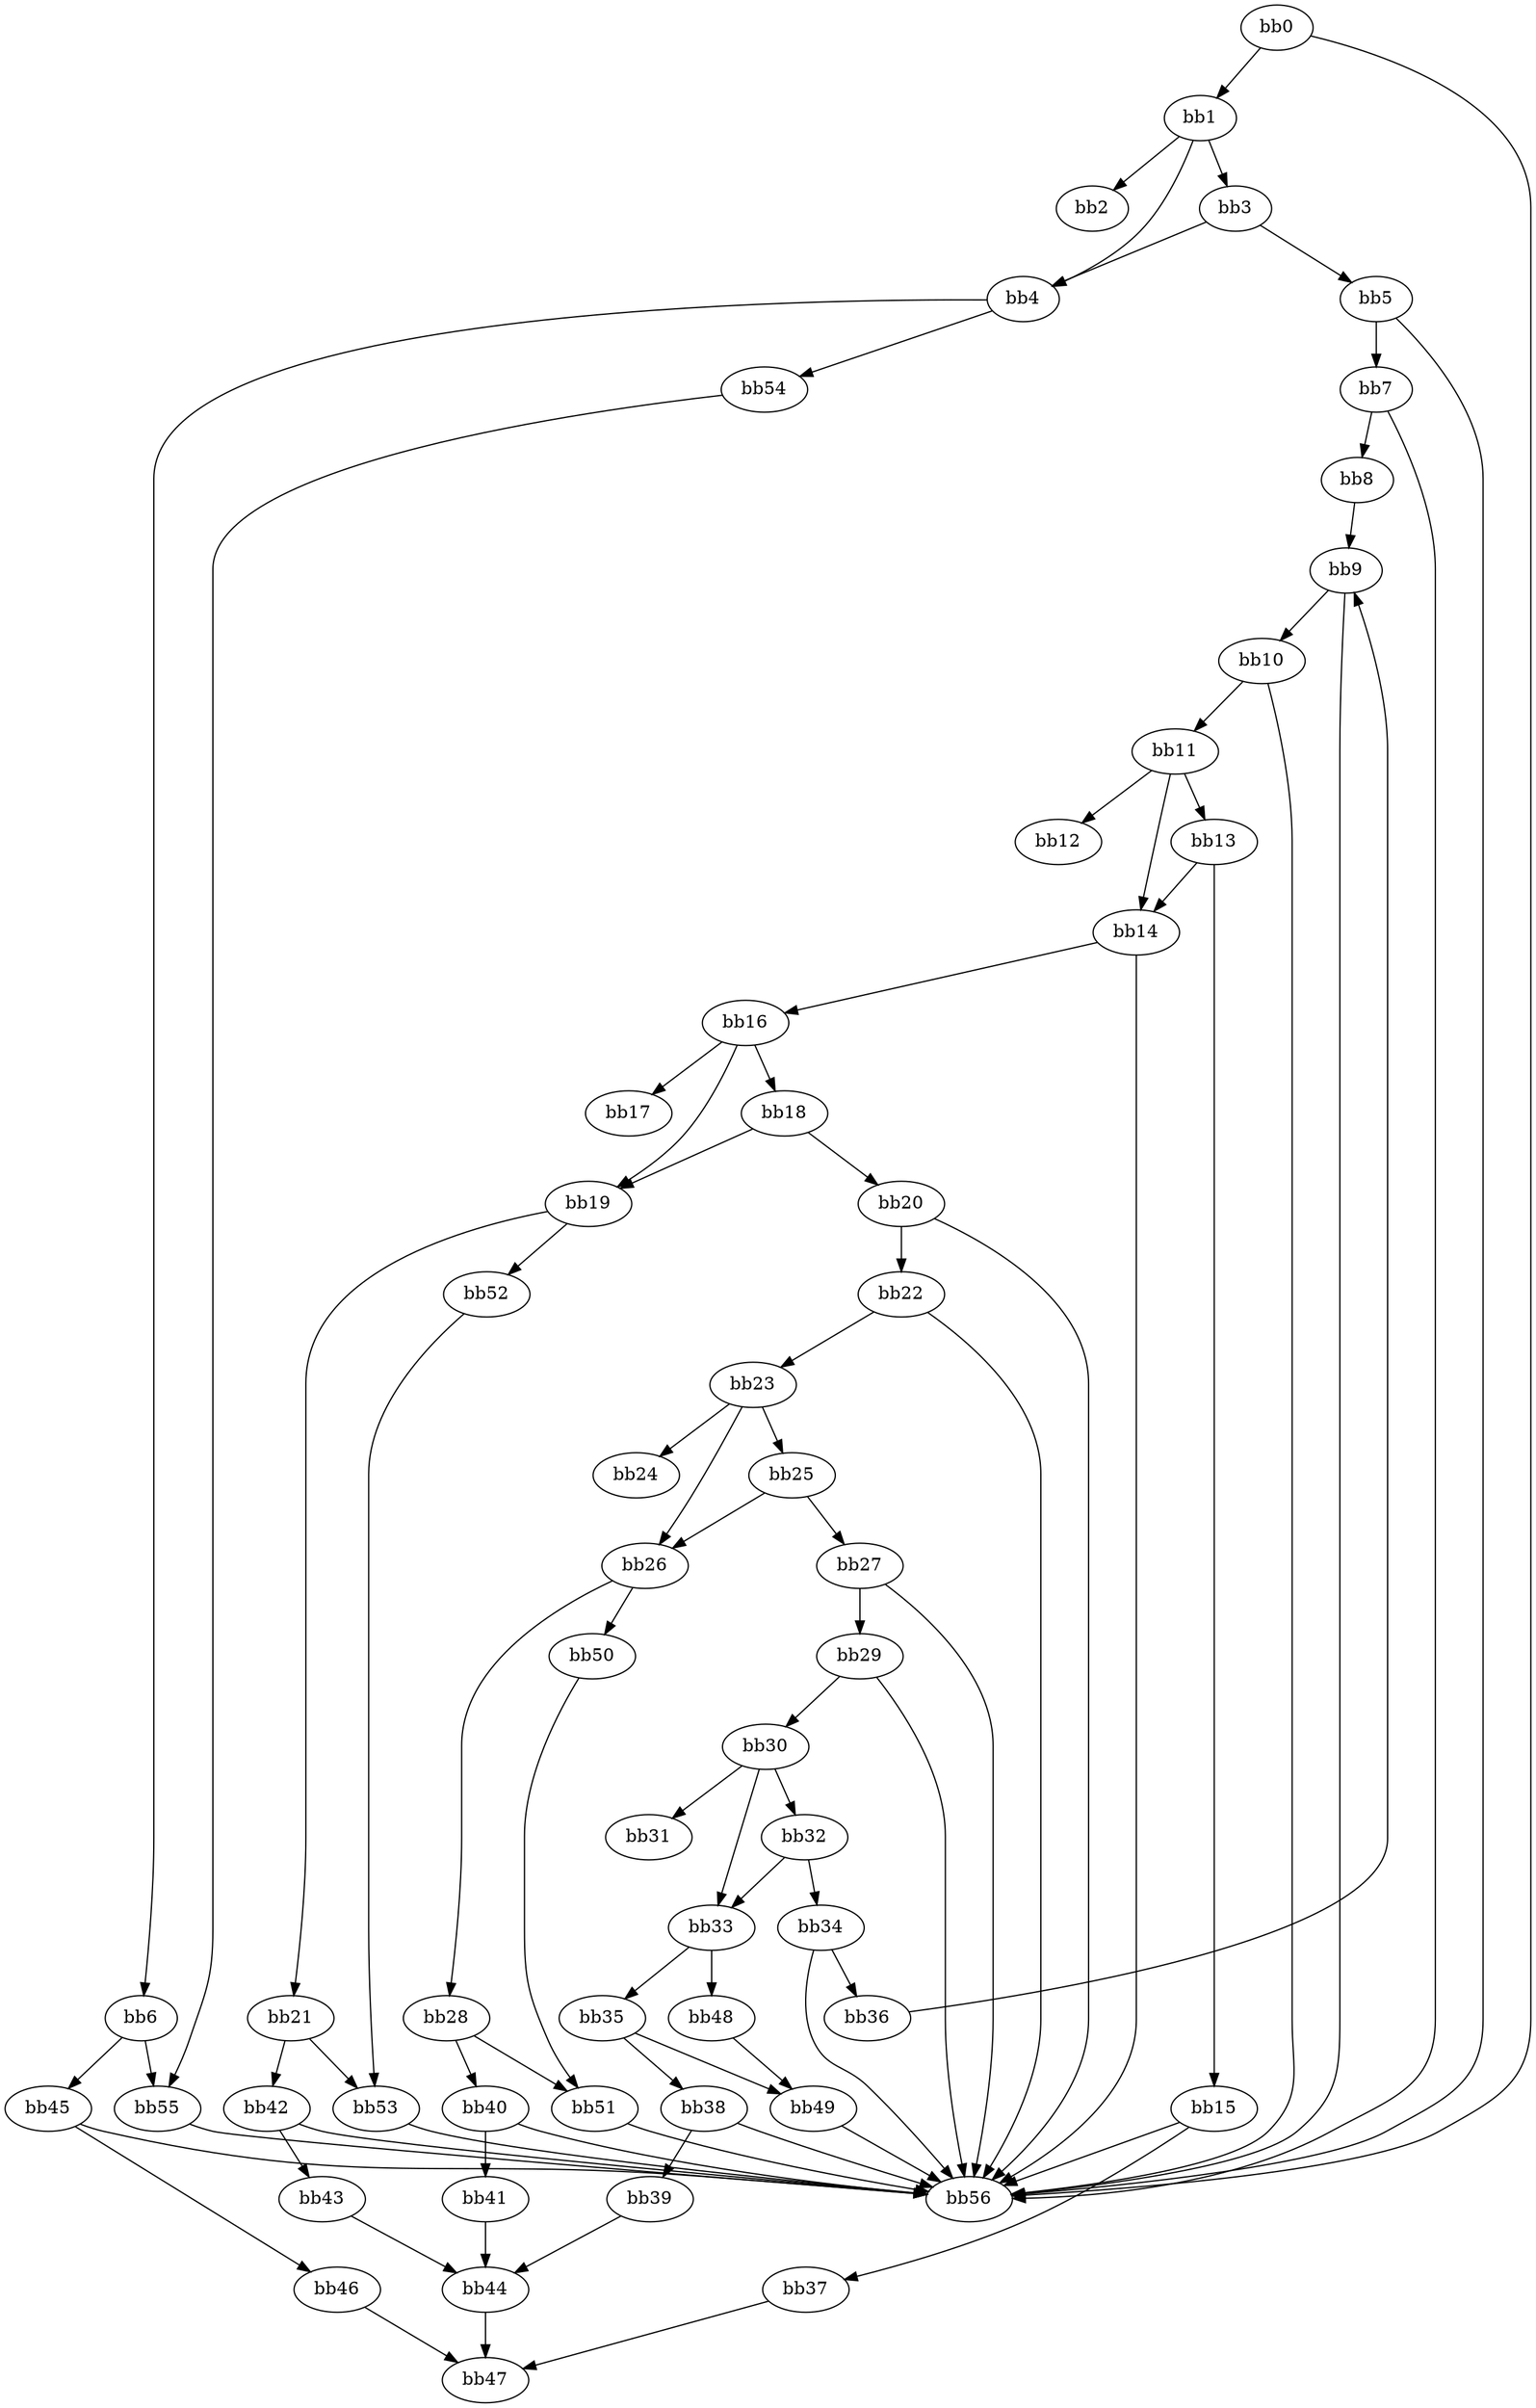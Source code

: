 digraph {
    0 [ label = "bb0\l" ]
    1 [ label = "bb1\l" ]
    2 [ label = "bb2\l" ]
    3 [ label = "bb3\l" ]
    4 [ label = "bb4\l" ]
    5 [ label = "bb5\l" ]
    6 [ label = "bb6\l" ]
    7 [ label = "bb7\l" ]
    8 [ label = "bb8\l" ]
    9 [ label = "bb9\l" ]
    10 [ label = "bb10\l" ]
    11 [ label = "bb11\l" ]
    12 [ label = "bb12\l" ]
    13 [ label = "bb13\l" ]
    14 [ label = "bb14\l" ]
    15 [ label = "bb15\l" ]
    16 [ label = "bb16\l" ]
    17 [ label = "bb17\l" ]
    18 [ label = "bb18\l" ]
    19 [ label = "bb19\l" ]
    20 [ label = "bb20\l" ]
    21 [ label = "bb21\l" ]
    22 [ label = "bb22\l" ]
    23 [ label = "bb23\l" ]
    24 [ label = "bb24\l" ]
    25 [ label = "bb25\l" ]
    26 [ label = "bb26\l" ]
    27 [ label = "bb27\l" ]
    28 [ label = "bb28\l" ]
    29 [ label = "bb29\l" ]
    30 [ label = "bb30\l" ]
    31 [ label = "bb31\l" ]
    32 [ label = "bb32\l" ]
    33 [ label = "bb33\l" ]
    34 [ label = "bb34\l" ]
    35 [ label = "bb35\l" ]
    36 [ label = "bb36\l" ]
    37 [ label = "bb37\l" ]
    38 [ label = "bb38\l" ]
    39 [ label = "bb39\l" ]
    40 [ label = "bb40\l" ]
    41 [ label = "bb41\l" ]
    42 [ label = "bb42\l" ]
    43 [ label = "bb43\l" ]
    44 [ label = "bb44\l" ]
    45 [ label = "bb45\l" ]
    46 [ label = "bb46\l" ]
    47 [ label = "bb47\l" ]
    48 [ label = "bb48\l" ]
    49 [ label = "bb49\l" ]
    50 [ label = "bb50\l" ]
    51 [ label = "bb51\l" ]
    52 [ label = "bb52\l" ]
    53 [ label = "bb53\l" ]
    54 [ label = "bb54\l" ]
    55 [ label = "bb55\l" ]
    56 [ label = "bb56\l" ]
    0 -> 1 [ ]
    0 -> 56 [ ]
    1 -> 2 [ ]
    1 -> 3 [ ]
    1 -> 4 [ ]
    3 -> 4 [ ]
    3 -> 5 [ ]
    4 -> 6 [ ]
    4 -> 54 [ ]
    5 -> 7 [ ]
    5 -> 56 [ ]
    6 -> 45 [ ]
    6 -> 55 [ ]
    7 -> 8 [ ]
    7 -> 56 [ ]
    8 -> 9 [ ]
    9 -> 10 [ ]
    9 -> 56 [ ]
    10 -> 11 [ ]
    10 -> 56 [ ]
    11 -> 12 [ ]
    11 -> 13 [ ]
    11 -> 14 [ ]
    13 -> 14 [ ]
    13 -> 15 [ ]
    14 -> 16 [ ]
    14 -> 56 [ ]
    15 -> 37 [ ]
    15 -> 56 [ ]
    16 -> 17 [ ]
    16 -> 18 [ ]
    16 -> 19 [ ]
    18 -> 19 [ ]
    18 -> 20 [ ]
    19 -> 21 [ ]
    19 -> 52 [ ]
    20 -> 22 [ ]
    20 -> 56 [ ]
    21 -> 42 [ ]
    21 -> 53 [ ]
    22 -> 23 [ ]
    22 -> 56 [ ]
    23 -> 24 [ ]
    23 -> 25 [ ]
    23 -> 26 [ ]
    25 -> 26 [ ]
    25 -> 27 [ ]
    26 -> 28 [ ]
    26 -> 50 [ ]
    27 -> 29 [ ]
    27 -> 56 [ ]
    28 -> 40 [ ]
    28 -> 51 [ ]
    29 -> 30 [ ]
    29 -> 56 [ ]
    30 -> 31 [ ]
    30 -> 32 [ ]
    30 -> 33 [ ]
    32 -> 33 [ ]
    32 -> 34 [ ]
    33 -> 35 [ ]
    33 -> 48 [ ]
    34 -> 36 [ ]
    34 -> 56 [ ]
    35 -> 38 [ ]
    35 -> 49 [ ]
    36 -> 9 [ ]
    37 -> 47 [ ]
    38 -> 39 [ ]
    38 -> 56 [ ]
    39 -> 44 [ ]
    40 -> 41 [ ]
    40 -> 56 [ ]
    41 -> 44 [ ]
    42 -> 43 [ ]
    42 -> 56 [ ]
    43 -> 44 [ ]
    44 -> 47 [ ]
    45 -> 46 [ ]
    45 -> 56 [ ]
    46 -> 47 [ ]
    48 -> 49 [ ]
    49 -> 56 [ ]
    50 -> 51 [ ]
    51 -> 56 [ ]
    52 -> 53 [ ]
    53 -> 56 [ ]
    54 -> 55 [ ]
    55 -> 56 [ ]
}

